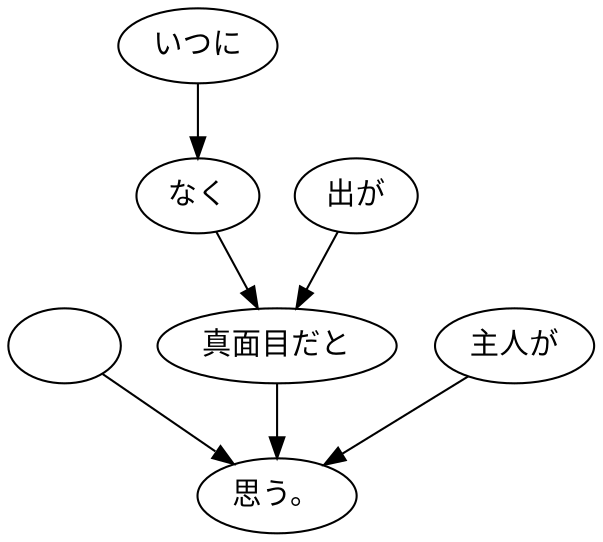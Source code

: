 digraph graph856 {
	node0 [label="　"];
	node1 [label="いつに"];
	node2 [label="なく"];
	node3 [label="出が"];
	node4 [label="真面目だと"];
	node5 [label="主人が"];
	node6 [label="思う。"];
	node0 -> node6;
	node1 -> node2;
	node2 -> node4;
	node3 -> node4;
	node4 -> node6;
	node5 -> node6;
}
